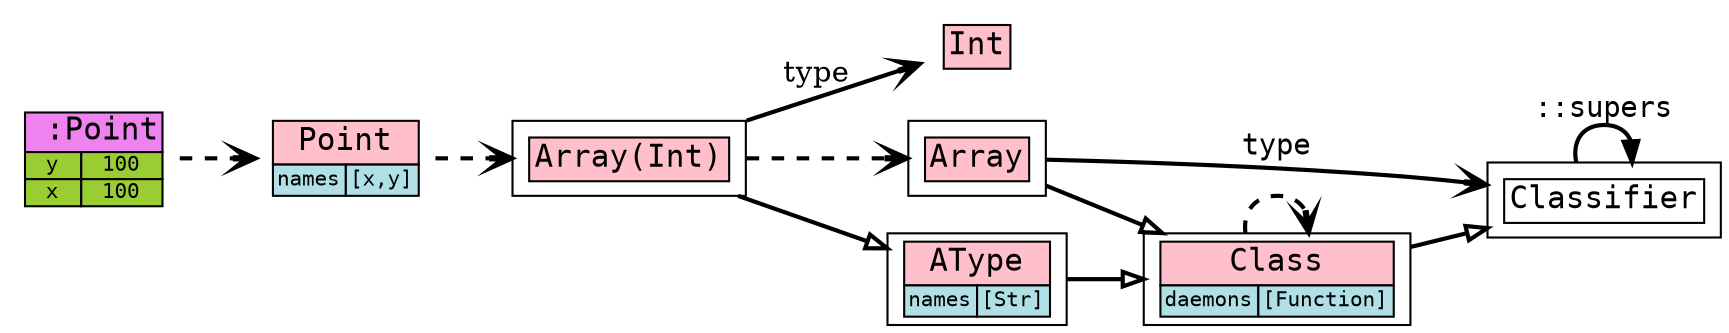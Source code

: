 digraph {
  rankdir="LR"
0[label=<<table BORDER="0" CELLBORDER="1" CELLSPACING="0" CELLPADDING="1"><tr><td bgcolor="pink" colspan="2"><font face="INCONSOLATA" point-size="15">Point</font></td></tr><tr> <td bgcolor="powderblue"><font point-size="10" face="INCONSOLATA">names</font></td><td bgcolor="powderblue"><font point-size="10" face="INCONSOLATA">[x,y]</font></td></tr></table>>,shape=none];
2[label=<<table BORDER="0" CELLBORDER="1" CELLSPACING="0" CELLPADDING="1"><tr><td bgcolor="pink" colspan="2"><font face="INCONSOLATA" point-size="15">Int</font></td></tr></table>>,shape=none];
1[label=<<table BORDER="0" CELLBORDER="1" CELLSPACING="0" CELLPADDING="1"><tr><td bgcolor="pink" colspan="2"><font face="INCONSOLATA" point-size="15">Array(Int)</font></td></tr></table>>,shape=box];
4[label=<<table BORDER="0" CELLBORDER="1" CELLSPACING="0" CELLPADDING="1"><tr><td bgcolor="white" colspan="2"><font face="INCONSOLATA" point-size="15">Classifier</font></td></tr></table>>,shape=box];
5[label=<<table BORDER="0" CELLBORDER="1" CELLSPACING="0" CELLPADDING="1"><tr><td bgcolor="pink" colspan="2"><font face="INCONSOLATA" point-size="15">Class</font></td></tr><tr> <td bgcolor="powderblue"><font point-size="10" face="INCONSOLATA">daemons</font></td><td bgcolor="powderblue"><font point-size="10" face="INCONSOLATA">[Function]</font></td></tr></table>>,shape=box];
3[label=<<table BORDER="0" CELLBORDER="1" CELLSPACING="0" CELLPADDING="1"><tr><td bgcolor="pink" colspan="2"><font face="INCONSOLATA" point-size="15">Array</font></td></tr></table>>,shape=box];
6[label=<<table BORDER="0" CELLBORDER="1" CELLSPACING="0" CELLPADDING="1"><tr><td bgcolor="pink" colspan="2"><font face="INCONSOLATA" point-size="15">AType</font></td></tr><tr> <td bgcolor="powderblue"><font point-size="10" face="INCONSOLATA">names</font></td><td bgcolor="powderblue"><font point-size="10" face="INCONSOLATA">[Str]</font></td></tr></table>>,shape=box];
7[label=<<table BORDER="0" CELLBORDER="1" CELLSPACING="0" CELLPADDING="0"><tr><td bgcolor="violet" colspan="2"><font face="INCONSOLATA" point-size="15"> :Point</font></td></tr><tr> <td bgcolor="yellowgreen"><font point-size="10" face="INCONSOLATA">y</font></td><td bgcolor="yellowgreen"><font point-size="10" face="INCONSOLATA">100</font></td></tr><tr> <td bgcolor="yellowgreen"><font point-size="10" face="INCONSOLATA">x</font></td><td bgcolor="yellowgreen"><font point-size="10" face="INCONSOLATA">100</font></td></tr></table>>,shape=none];
1 -> 2[penwidth="2" arrowhead=vee label=type];
5 -> 5[penwidth="2" style=dashed arrowhead=vee];
5 -> 4[penwidth="2" arrowhead=empty];
4 -> 4[penwidth="2" label=<<font face="INCONSOLATA">::supers</font>>];
3 -> 4[penwidth="2" arrowhead=vee label=<<font face="INCONSOLATA">type</font>>];
3 -> 5[penwidth="2" arrowhead=empty];
1 -> 3[penwidth="2" style=dashed arrowhead=vee];
6 -> 5[penwidth="2" arrowhead=empty];
1 -> 6[penwidth="2" arrowhead=empty];
0 -> 1[penwidth="2" style=dashed arrowhead=vee];
7 -> 0[penwidth="2" style=dashed arrowhead=vee];
}

